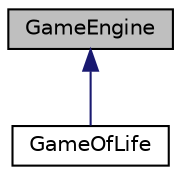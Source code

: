 digraph "GameEngine"
{
 // LATEX_PDF_SIZE
  edge [fontname="Helvetica",fontsize="10",labelfontname="Helvetica",labelfontsize="10"];
  node [fontname="Helvetica",fontsize="10",shape=record];
  Node1 [label="GameEngine",height=0.2,width=0.4,color="black", fillcolor="grey75", style="filled", fontcolor="black",tooltip="Base class for custom game engines."];
  Node1 -> Node2 [dir="back",color="midnightblue",fontsize="10",style="solid",fontname="Helvetica"];
  Node2 [label="GameOfLife",height=0.2,width=0.4,color="black", fillcolor="white", style="filled",URL="$class_game_of_life.html",tooltip="Implementation of the game of life."];
}
